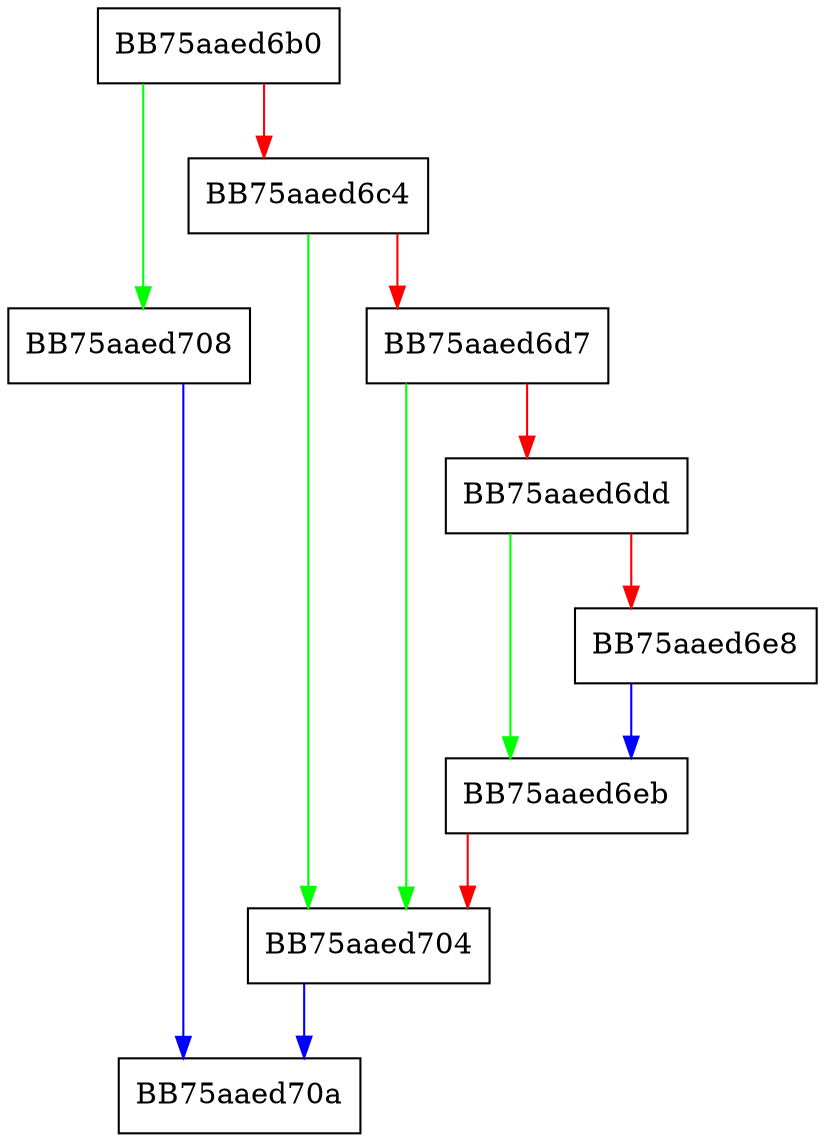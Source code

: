 digraph IsValidEntry {
  node [shape="box"];
  graph [splines=ortho];
  BB75aaed6b0 -> BB75aaed708 [color="green"];
  BB75aaed6b0 -> BB75aaed6c4 [color="red"];
  BB75aaed6c4 -> BB75aaed704 [color="green"];
  BB75aaed6c4 -> BB75aaed6d7 [color="red"];
  BB75aaed6d7 -> BB75aaed704 [color="green"];
  BB75aaed6d7 -> BB75aaed6dd [color="red"];
  BB75aaed6dd -> BB75aaed6eb [color="green"];
  BB75aaed6dd -> BB75aaed6e8 [color="red"];
  BB75aaed6e8 -> BB75aaed6eb [color="blue"];
  BB75aaed6eb -> BB75aaed704 [color="red"];
  BB75aaed704 -> BB75aaed70a [color="blue"];
  BB75aaed708 -> BB75aaed70a [color="blue"];
}